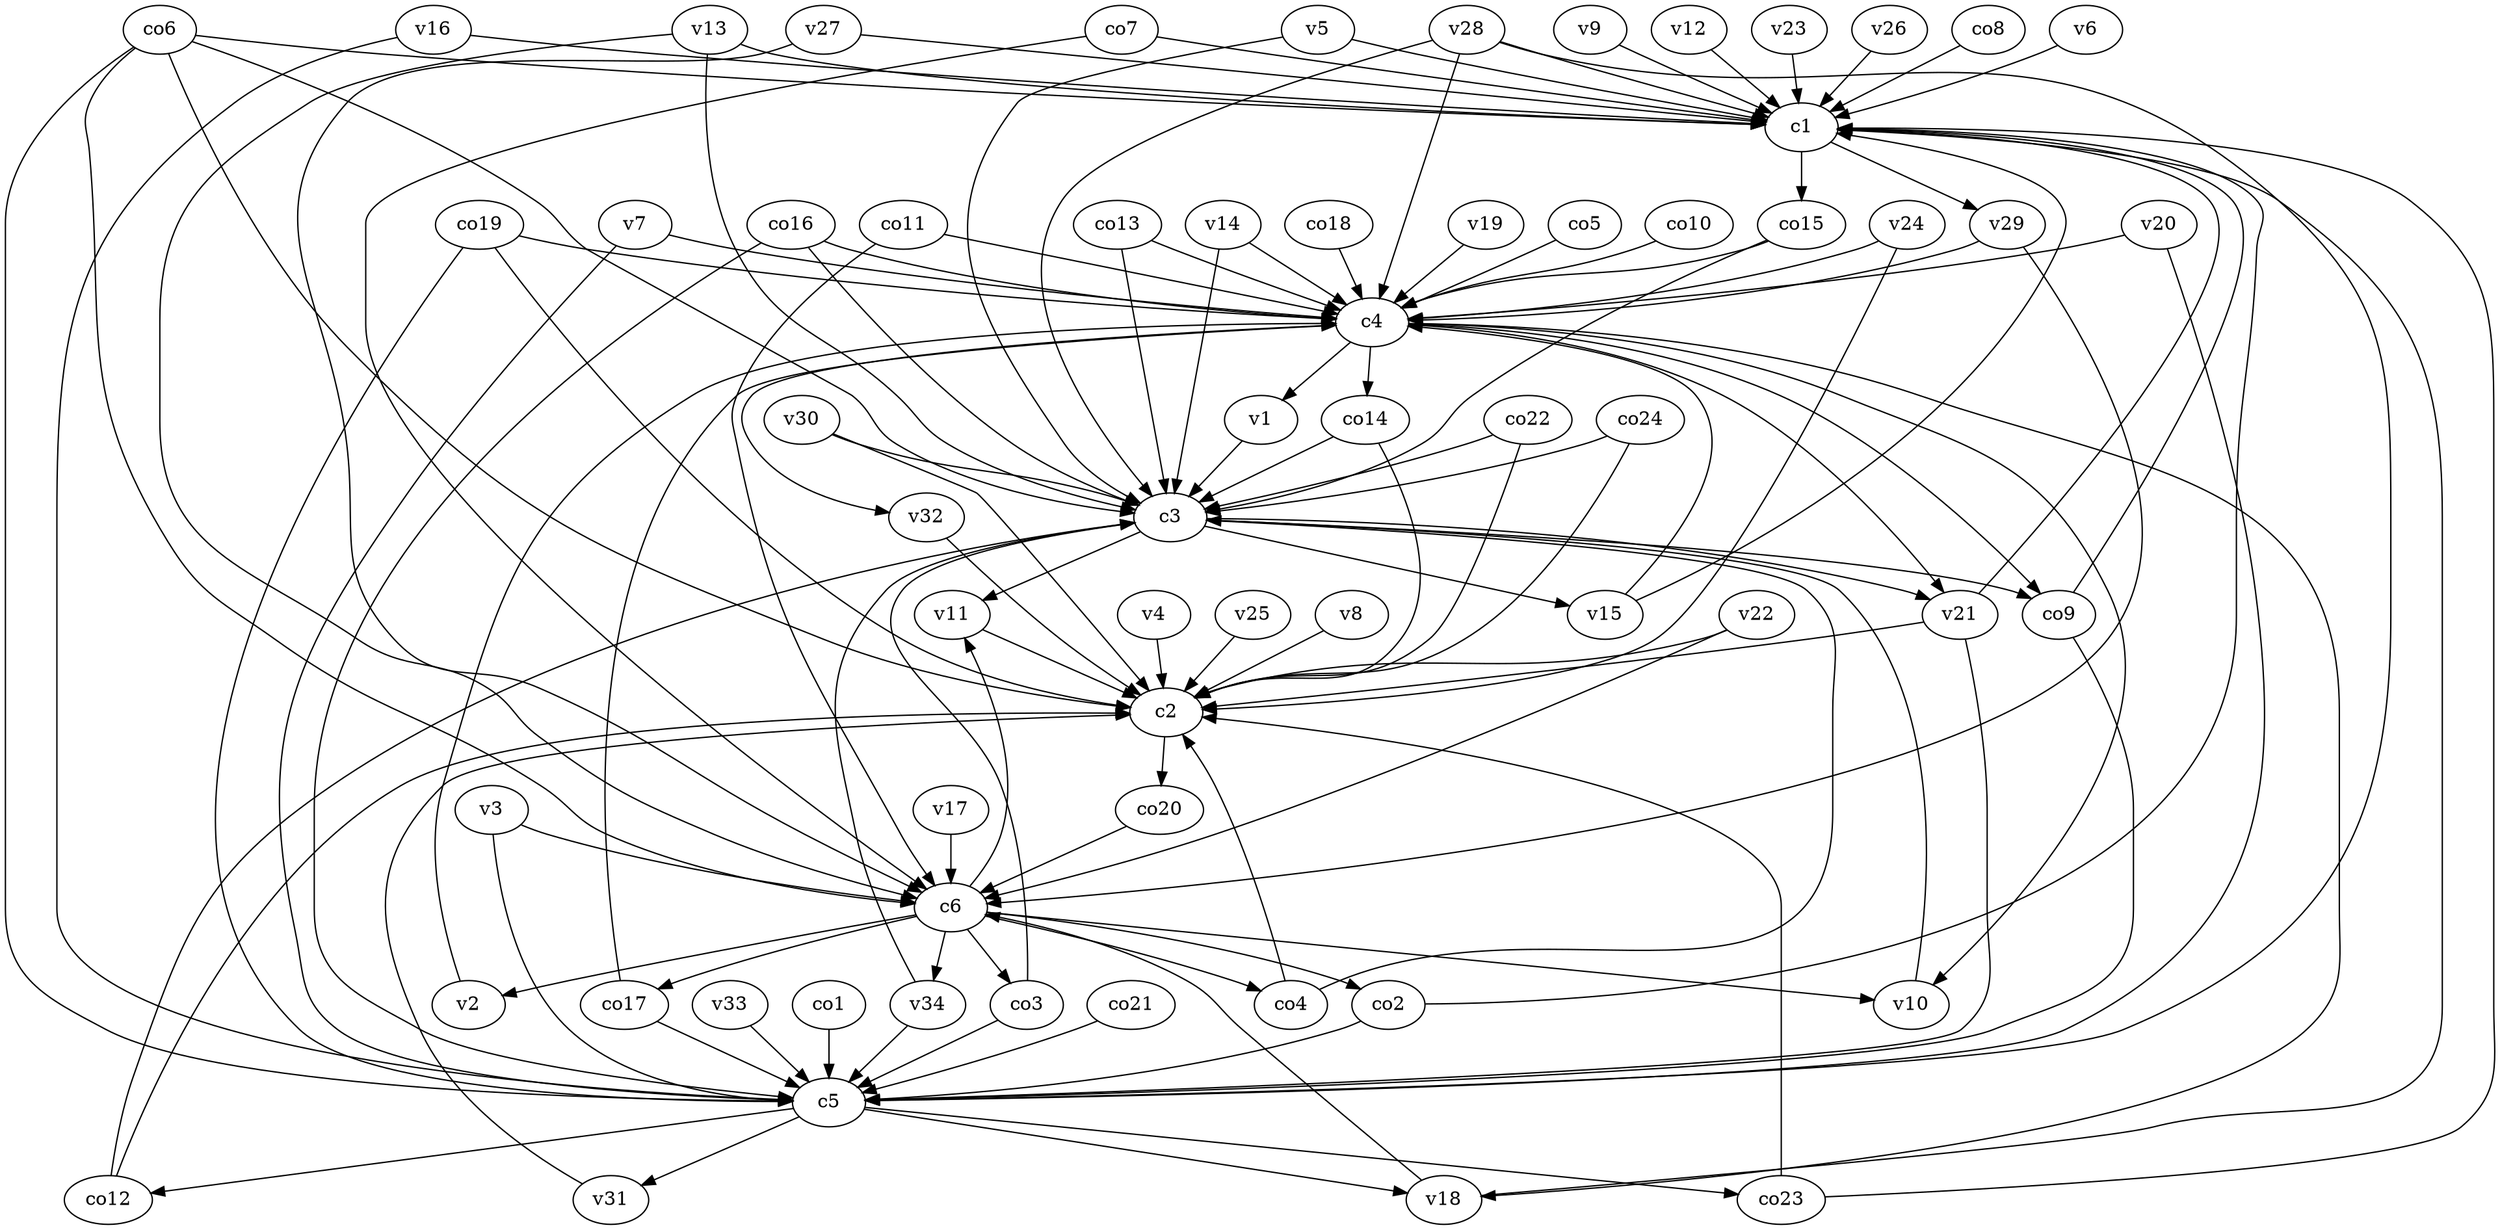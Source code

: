 strict digraph  {
c1;
c2;
c3;
c4;
c5;
c6;
v1;
v2;
v3;
v4;
v5;
v6;
v7;
v8;
v9;
v10;
v11;
v12;
v13;
v14;
v15;
v16;
v17;
v18;
v19;
v20;
v21;
v22;
v23;
v24;
v25;
v26;
v27;
v28;
v29;
v30;
v31;
v32;
v33;
v34;
co1;
co2;
co3;
co4;
co5;
co6;
co7;
co8;
co9;
co10;
co11;
co12;
co13;
co14;
co15;
co16;
co17;
co18;
co19;
co20;
co21;
co22;
co23;
co24;
c1 -> co15  [weight=1];
c1 -> v29  [weight=1];
c2 -> co20  [weight=1];
c3 -> v21  [weight=1];
c3 -> v15  [weight=1];
c3 -> co9  [weight=1];
c3 -> v11  [weight=1];
c4 -> v18  [weight=1];
c4 -> v21  [weight=1];
c4 -> co14  [weight=1];
c4 -> v10  [weight=1];
c4 -> v1  [weight=1];
c4 -> v32  [weight=1];
c4 -> co9  [weight=1];
c5 -> co12  [weight=1];
c5 -> v31  [weight=1];
c5 -> v18  [weight=1];
c5 -> co23  [weight=1];
c6 -> v34  [weight=1];
c6 -> v2  [weight=1];
c6 -> co3  [weight=1];
c6 -> co17  [weight=1];
c6 -> v11  [weight=1];
c6 -> v10  [weight=1];
c6 -> co4  [weight=1];
c6 -> co2  [weight=1];
v1 -> c3  [weight=1];
v2 -> c4  [weight=1];
v3 -> c6  [weight=1];
v3 -> c5  [weight=1];
v4 -> c2  [weight=1];
v5 -> c1  [weight=1];
v5 -> c3  [weight=1];
v6 -> c1  [weight=1];
v7 -> c5  [weight=1];
v7 -> c4  [weight=1];
v8 -> c2  [weight=1];
v9 -> c1  [weight=1];
v10 -> c3  [weight=1];
v11 -> c2  [weight=1];
v12 -> c1  [weight=1];
v13 -> c3  [weight=1];
v13 -> c1  [weight=1];
v13 -> c6  [weight=1];
v14 -> c3  [weight=1];
v14 -> c4  [weight=1];
v15 -> c1  [weight=1];
v15 -> c4  [weight=1];
v16 -> c5  [weight=1];
v16 -> c1  [weight=1];
v17 -> c6  [weight=1];
v18 -> c1  [weight=1];
v18 -> c6  [weight=1];
v19 -> c4  [weight=1];
v20 -> c4  [weight=1];
v20 -> c5  [weight=1];
v21 -> c2  [weight=1];
v21 -> c1  [weight=1];
v21 -> c5  [weight=1];
v22 -> c2  [weight=1];
v22 -> c6  [weight=1];
v23 -> c1  [weight=1];
v24 -> c4  [weight=1];
v24 -> c2  [weight=1];
v25 -> c2  [weight=1];
v26 -> c1  [weight=1];
v27 -> c6  [weight=1];
v27 -> c1  [weight=1];
v28 -> c4  [weight=1];
v28 -> c5  [weight=1];
v28 -> c3  [weight=1];
v28 -> c1  [weight=1];
v29 -> c6  [weight=1];
v29 -> c4  [weight=1];
v30 -> c2  [weight=1];
v30 -> c3  [weight=1];
v31 -> c2  [weight=1];
v32 -> c2  [weight=1];
v33 -> c5  [weight=1];
v34 -> c5  [weight=1];
v34 -> c3  [weight=1];
co1 -> c5  [weight=1];
co2 -> c5  [weight=1];
co2 -> c1  [weight=1];
co3 -> c5  [weight=1];
co3 -> c3  [weight=1];
co4 -> c3  [weight=1];
co4 -> c2  [weight=1];
co5 -> c4  [weight=1];
co6 -> c3  [weight=1];
co6 -> c6  [weight=1];
co6 -> c1  [weight=1];
co6 -> c5  [weight=1];
co6 -> c2  [weight=1];
co7 -> c6  [weight=1];
co7 -> c1  [weight=1];
co8 -> c1  [weight=1];
co9 -> c1  [weight=1];
co9 -> c5  [weight=1];
co10 -> c4  [weight=1];
co11 -> c6  [weight=1];
co11 -> c4  [weight=1];
co12 -> c3  [weight=1];
co12 -> c2  [weight=1];
co13 -> c3  [weight=1];
co13 -> c4  [weight=1];
co14 -> c2  [weight=1];
co14 -> c3  [weight=1];
co15 -> c3  [weight=1];
co15 -> c4  [weight=1];
co16 -> c3  [weight=1];
co16 -> c4  [weight=1];
co16 -> c5  [weight=1];
co17 -> c4  [weight=1];
co17 -> c5  [weight=1];
co18 -> c4  [weight=1];
co19 -> c4  [weight=1];
co19 -> c5  [weight=1];
co19 -> c2  [weight=1];
co20 -> c6  [weight=1];
co21 -> c5  [weight=1];
co22 -> c3  [weight=1];
co22 -> c2  [weight=1];
co23 -> c2  [weight=1];
co23 -> c1  [weight=1];
co24 -> c2  [weight=1];
co24 -> c3  [weight=1];
}
